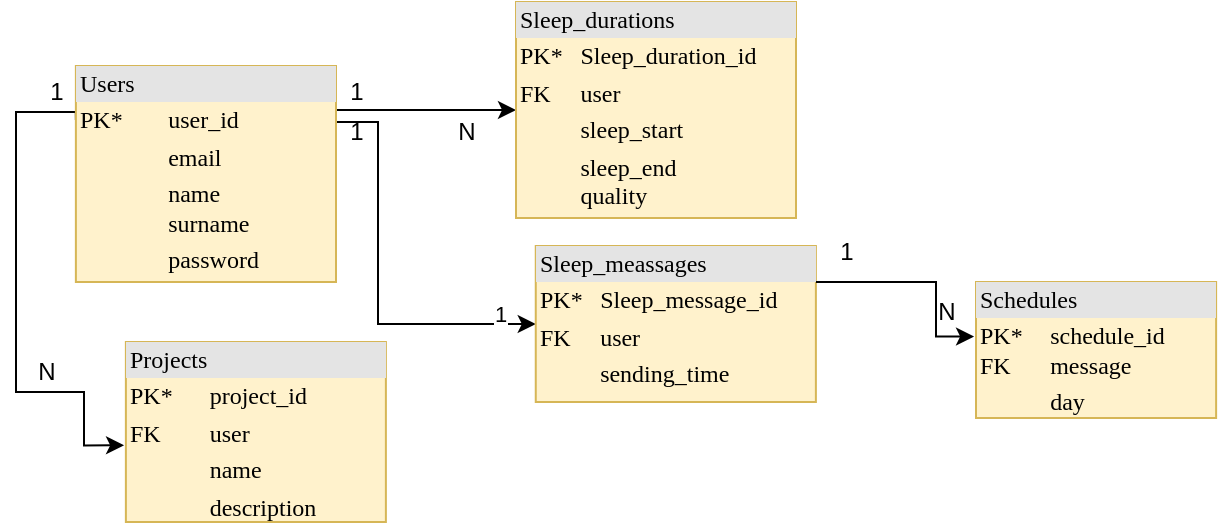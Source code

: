 <mxfile version="13.9.9" type="device"><diagram name="Page-1" id="2ca16b54-16f6-2749-3443-fa8db7711227"><mxGraphModel dx="1024" dy="592" grid="1" gridSize="10" guides="1" tooltips="1" connect="1" arrows="1" fold="1" page="1" pageScale="1" pageWidth="1100" pageHeight="850" background="none" math="0" shadow="0"><root><mxCell id="0"/><mxCell id="1" parent="0"/><mxCell id="wgfuE1wwvj9_5TUCmo6R-3" style="edgeStyle=orthogonalEdgeStyle;rounded=0;orthogonalLoop=1;jettySize=auto;html=1;exitX=1;exitY=0.25;exitDx=0;exitDy=0;entryX=0;entryY=0.5;entryDx=0;entryDy=0;" parent="1" source="2ed32ef02a7f4228-12" target="wgfuE1wwvj9_5TUCmo6R-2" edge="1"><mxGeometry relative="1" as="geometry"><Array as="points"><mxPoint x="360" y="74"/></Array></mxGeometry></mxCell><mxCell id="wgfuE1wwvj9_5TUCmo6R-8" style="edgeStyle=orthogonalEdgeStyle;rounded=0;orthogonalLoop=1;jettySize=auto;html=1;entryX=0;entryY=0.5;entryDx=0;entryDy=0;" parent="1" target="wgfuE1wwvj9_5TUCmo6R-7" edge="1"><mxGeometry relative="1" as="geometry"><mxPoint x="424.94" y="262" as="targetPoint"/><mxPoint x="349.94" y="90" as="sourcePoint"/><Array as="points"><mxPoint x="350" y="80"/><mxPoint x="381" y="80"/><mxPoint x="381" y="181"/></Array></mxGeometry></mxCell><mxCell id="wgfuE1wwvj9_5TUCmo6R-9" value="1" style="edgeLabel;html=1;align=center;verticalAlign=middle;resizable=0;points=[];" parent="wgfuE1wwvj9_5TUCmo6R-8" vertex="1" connectable="0"><mxGeometry x="0.905" y="1" relative="1" as="geometry"><mxPoint x="-8" y="-4" as="offset"/></mxGeometry></mxCell><mxCell id="wgfuE1wwvj9_5TUCmo6R-20" style="edgeStyle=orthogonalEdgeStyle;rounded=0;orthogonalLoop=1;jettySize=auto;html=1;exitX=0;exitY=0.25;exitDx=0;exitDy=0;entryX=-0.007;entryY=0.574;entryDx=0;entryDy=0;entryPerimeter=0;" parent="1" source="2ed32ef02a7f4228-12" target="wgfuE1wwvj9_5TUCmo6R-19" edge="1"><mxGeometry relative="1" as="geometry"><mxPoint x="189.94" y="282" as="targetPoint"/><Array as="points"><mxPoint x="230" y="75"/><mxPoint x="200" y="75"/><mxPoint x="200" y="215"/><mxPoint x="234" y="215"/></Array></mxGeometry></mxCell><mxCell id="2ed32ef02a7f4228-12" value="&lt;div style=&quot;box-sizing: border-box ; width: 100% ; background: #e4e4e4 ; padding: 2px&quot;&gt;Users&lt;/div&gt;&lt;table style=&quot;width: 100% ; font-size: 1em&quot; cellpadding=&quot;2&quot; cellspacing=&quot;0&quot;&gt;&lt;tbody&gt;&lt;tr&gt;&lt;td&gt;PK*&lt;/td&gt;&lt;td&gt;user_id&lt;/td&gt;&lt;/tr&gt;&lt;tr&gt;&lt;td&gt;&lt;br&gt;&lt;/td&gt;&lt;td&gt;email&lt;/td&gt;&lt;/tr&gt;&lt;tr&gt;&lt;td&gt;&lt;/td&gt;&lt;td&gt;name&lt;br&gt;surname&lt;/td&gt;&lt;/tr&gt;&lt;tr&gt;&lt;td&gt;&lt;br&gt;&lt;/td&gt;&lt;td&gt;password&lt;br&gt;&lt;br&gt;&lt;/td&gt;&lt;/tr&gt;&lt;tr&gt;&lt;td&gt;&lt;br&gt;&lt;/td&gt;&lt;td&gt;&lt;br&gt;&lt;/td&gt;&lt;/tr&gt;&lt;tr&gt;&lt;td&gt;&lt;br&gt;&lt;/td&gt;&lt;td&gt;&lt;br&gt;&lt;/td&gt;&lt;/tr&gt;&lt;/tbody&gt;&lt;/table&gt;" style="verticalAlign=top;align=left;overflow=fill;html=1;rounded=0;shadow=0;comic=0;labelBackgroundColor=none;strokeWidth=1;fontFamily=Verdana;fontSize=12;fillColor=#fff2cc;strokeColor=#d6b656;" parent="1" vertex="1"><mxGeometry x="229.94" y="52" width="130.06" height="108" as="geometry"/></mxCell><mxCell id="wgfuE1wwvj9_5TUCmo6R-2" value="&lt;div style=&quot;box-sizing: border-box ; width: 100% ; background: #e4e4e4 ; padding: 2px&quot;&gt;Sleep_durations&lt;/div&gt;&lt;table style=&quot;width: 100% ; font-size: 1em&quot; cellpadding=&quot;2&quot; cellspacing=&quot;0&quot;&gt;&lt;tbody&gt;&lt;tr&gt;&lt;td&gt;PK*&lt;/td&gt;&lt;td&gt;Sleep_duration_id&lt;/td&gt;&lt;/tr&gt;&lt;tr&gt;&lt;td&gt;FK&lt;/td&gt;&lt;td&gt;user&lt;/td&gt;&lt;/tr&gt;&lt;tr&gt;&lt;td&gt;&lt;/td&gt;&lt;td&gt;sleep_start&lt;/td&gt;&lt;/tr&gt;&lt;tr&gt;&lt;td&gt;&lt;br&gt;&lt;/td&gt;&lt;td&gt;sleep_end&lt;br&gt;quality&lt;/td&gt;&lt;/tr&gt;&lt;tr&gt;&lt;td&gt;&lt;br&gt;&lt;/td&gt;&lt;td&gt;&lt;br&gt;&lt;/td&gt;&lt;/tr&gt;&lt;tr&gt;&lt;td&gt;&lt;br&gt;&lt;/td&gt;&lt;td&gt;&lt;br&gt;&lt;/td&gt;&lt;/tr&gt;&lt;/tbody&gt;&lt;/table&gt;" style="verticalAlign=top;align=left;overflow=fill;html=1;rounded=0;shadow=0;comic=0;labelBackgroundColor=none;strokeWidth=1;fontFamily=Verdana;fontSize=12;fillColor=#fff2cc;strokeColor=#d6b656;" parent="1" vertex="1"><mxGeometry x="450" y="20" width="140" height="108" as="geometry"/></mxCell><mxCell id="wgfuE1wwvj9_5TUCmo6R-4" value="&lt;div style=&quot;box-sizing: border-box ; width: 100% ; background: #e4e4e4 ; padding: 2px&quot;&gt;Schedules&lt;/div&gt;&lt;table style=&quot;width: 100% ; font-size: 1em&quot; cellpadding=&quot;2&quot; cellspacing=&quot;0&quot;&gt;&lt;tbody&gt;&lt;tr&gt;&lt;td&gt;PK*&lt;br&gt;FK&lt;/td&gt;&lt;td&gt;schedule_id&lt;br&gt;message&lt;/td&gt;&lt;/tr&gt;&lt;tr&gt;&lt;td&gt;&lt;br&gt;&lt;/td&gt;&lt;td&gt;day&lt;/td&gt;&lt;/tr&gt;&lt;tr&gt;&lt;td&gt;&lt;br&gt;&lt;/td&gt;&lt;td&gt;&lt;br&gt;&lt;/td&gt;&lt;/tr&gt;&lt;tr&gt;&lt;td&gt;&lt;br&gt;&lt;/td&gt;&lt;td&gt;&lt;br&gt;&lt;/td&gt;&lt;/tr&gt;&lt;tr&gt;&lt;td&gt;&lt;br&gt;&lt;/td&gt;&lt;td&gt;&lt;br&gt;&lt;/td&gt;&lt;/tr&gt;&lt;tr&gt;&lt;td&gt;&lt;br&gt;&lt;/td&gt;&lt;td&gt;&lt;br&gt;&lt;/td&gt;&lt;/tr&gt;&lt;/tbody&gt;&lt;/table&gt;" style="verticalAlign=top;align=left;overflow=fill;html=1;rounded=0;shadow=0;comic=0;labelBackgroundColor=none;strokeWidth=1;fontFamily=Verdana;fontSize=12;fillColor=#fff2cc;strokeColor=#d6b656;" parent="1" vertex="1"><mxGeometry x="680" y="160" width="120.06" height="68" as="geometry"/></mxCell><mxCell id="wgfuE1wwvj9_5TUCmo6R-5" value="1" style="text;html=1;align=center;verticalAlign=middle;resizable=0;points=[];autosize=1;strokeColor=none;fillColor=none;" parent="1" vertex="1"><mxGeometry x="354.94" y="50" width="30" height="30" as="geometry"/></mxCell><mxCell id="wgfuE1wwvj9_5TUCmo6R-6" value="N" style="text;html=1;align=center;verticalAlign=middle;resizable=0;points=[];autosize=1;strokeColor=none;fillColor=none;" parent="1" vertex="1"><mxGeometry x="410" y="70" width="30" height="30" as="geometry"/></mxCell><mxCell id="wgfuE1wwvj9_5TUCmo6R-7" value="&lt;div style=&quot;box-sizing: border-box ; width: 100% ; background: #e4e4e4 ; padding: 2px&quot;&gt;Sleep_meassages&lt;/div&gt;&lt;table style=&quot;width: 100% ; font-size: 1em&quot; cellpadding=&quot;2&quot; cellspacing=&quot;0&quot;&gt;&lt;tbody&gt;&lt;tr&gt;&lt;td&gt;PK*&lt;/td&gt;&lt;td&gt;Sleep_message_id&lt;/td&gt;&lt;/tr&gt;&lt;tr&gt;&lt;td&gt;FK&lt;/td&gt;&lt;td&gt;user&lt;/td&gt;&lt;/tr&gt;&lt;tr&gt;&lt;td&gt;&lt;/td&gt;&lt;td&gt;sending_time&lt;/td&gt;&lt;/tr&gt;&lt;tr&gt;&lt;td&gt;&lt;br&gt;&lt;/td&gt;&lt;td&gt;&lt;br&gt;&lt;/td&gt;&lt;/tr&gt;&lt;tr&gt;&lt;td&gt;&lt;br&gt;&lt;/td&gt;&lt;td&gt;&lt;br&gt;&lt;/td&gt;&lt;/tr&gt;&lt;/tbody&gt;&lt;/table&gt;" style="verticalAlign=top;align=left;overflow=fill;html=1;rounded=0;shadow=0;comic=0;labelBackgroundColor=none;strokeWidth=1;fontFamily=Verdana;fontSize=12;fillColor=#fff2cc;strokeColor=#d6b656;" parent="1" vertex="1"><mxGeometry x="459.88" y="142" width="140.06" height="78" as="geometry"/></mxCell><mxCell id="wgfuE1wwvj9_5TUCmo6R-10" value="1" style="text;html=1;align=center;verticalAlign=middle;resizable=0;points=[];autosize=1;strokeColor=none;fillColor=none;" parent="1" vertex="1"><mxGeometry x="354.94" y="70" width="30" height="30" as="geometry"/></mxCell><mxCell id="wgfuE1wwvj9_5TUCmo6R-12" style="edgeStyle=orthogonalEdgeStyle;rounded=0;orthogonalLoop=1;jettySize=auto;html=1;entryX=-0.008;entryY=0.401;entryDx=0;entryDy=0;entryPerimeter=0;" parent="1" target="wgfuE1wwvj9_5TUCmo6R-4" edge="1"><mxGeometry relative="1" as="geometry"><Array as="points"><mxPoint x="600" y="160"/><mxPoint x="660" y="160"/><mxPoint x="660" y="187"/></Array><mxPoint x="600" y="160" as="sourcePoint"/></mxGeometry></mxCell><mxCell id="wgfuE1wwvj9_5TUCmo6R-13" value="1" style="text;html=1;align=center;verticalAlign=middle;resizable=0;points=[];autosize=1;strokeColor=none;fillColor=none;" parent="1" vertex="1"><mxGeometry x="599.94" y="130" width="30" height="30" as="geometry"/></mxCell><mxCell id="wgfuE1wwvj9_5TUCmo6R-14" value="N" style="text;html=1;align=center;verticalAlign=middle;resizable=0;points=[];autosize=1;strokeColor=none;fillColor=none;" parent="1" vertex="1"><mxGeometry x="650" y="160" width="30" height="30" as="geometry"/></mxCell><mxCell id="wgfuE1wwvj9_5TUCmo6R-19" value="&lt;div style=&quot;box-sizing: border-box ; width: 100% ; background: #e4e4e4 ; padding: 2px&quot;&gt;Projects&lt;/div&gt;&lt;table style=&quot;width: 100% ; font-size: 1em&quot; cellpadding=&quot;2&quot; cellspacing=&quot;0&quot;&gt;&lt;tbody&gt;&lt;tr&gt;&lt;td&gt;PK*&lt;/td&gt;&lt;td&gt;project_id&lt;/td&gt;&lt;/tr&gt;&lt;tr&gt;&lt;td&gt;FK&lt;/td&gt;&lt;td&gt;user&lt;/td&gt;&lt;/tr&gt;&lt;tr&gt;&lt;td&gt;&lt;/td&gt;&lt;td&gt;name&lt;/td&gt;&lt;/tr&gt;&lt;tr&gt;&lt;td&gt;&lt;br&gt;&lt;/td&gt;&lt;td&gt;description&lt;/td&gt;&lt;/tr&gt;&lt;tr&gt;&lt;td&gt;&lt;br&gt;&lt;/td&gt;&lt;td&gt;&lt;br&gt;&lt;/td&gt;&lt;/tr&gt;&lt;tr&gt;&lt;td&gt;&lt;br&gt;&lt;/td&gt;&lt;td&gt;&lt;br&gt;&lt;/td&gt;&lt;/tr&gt;&lt;/tbody&gt;&lt;/table&gt;" style="verticalAlign=top;align=left;overflow=fill;html=1;rounded=0;shadow=0;comic=0;labelBackgroundColor=none;strokeWidth=1;fontFamily=Verdana;fontSize=12;fillColor=#fff2cc;strokeColor=#d6b656;" parent="1" vertex="1"><mxGeometry x="254.94" y="190" width="130" height="90" as="geometry"/></mxCell><mxCell id="wgfuE1wwvj9_5TUCmo6R-21" value="1" style="text;html=1;align=center;verticalAlign=middle;resizable=0;points=[];autosize=1;strokeColor=none;fillColor=none;" parent="1" vertex="1"><mxGeometry x="204.94" y="50" width="30" height="30" as="geometry"/></mxCell><mxCell id="wgfuE1wwvj9_5TUCmo6R-22" value="N" style="text;html=1;align=center;verticalAlign=middle;resizable=0;points=[];autosize=1;strokeColor=none;fillColor=none;" parent="1" vertex="1"><mxGeometry x="199.94" y="190" width="30" height="30" as="geometry"/></mxCell></root></mxGraphModel></diagram></mxfile>